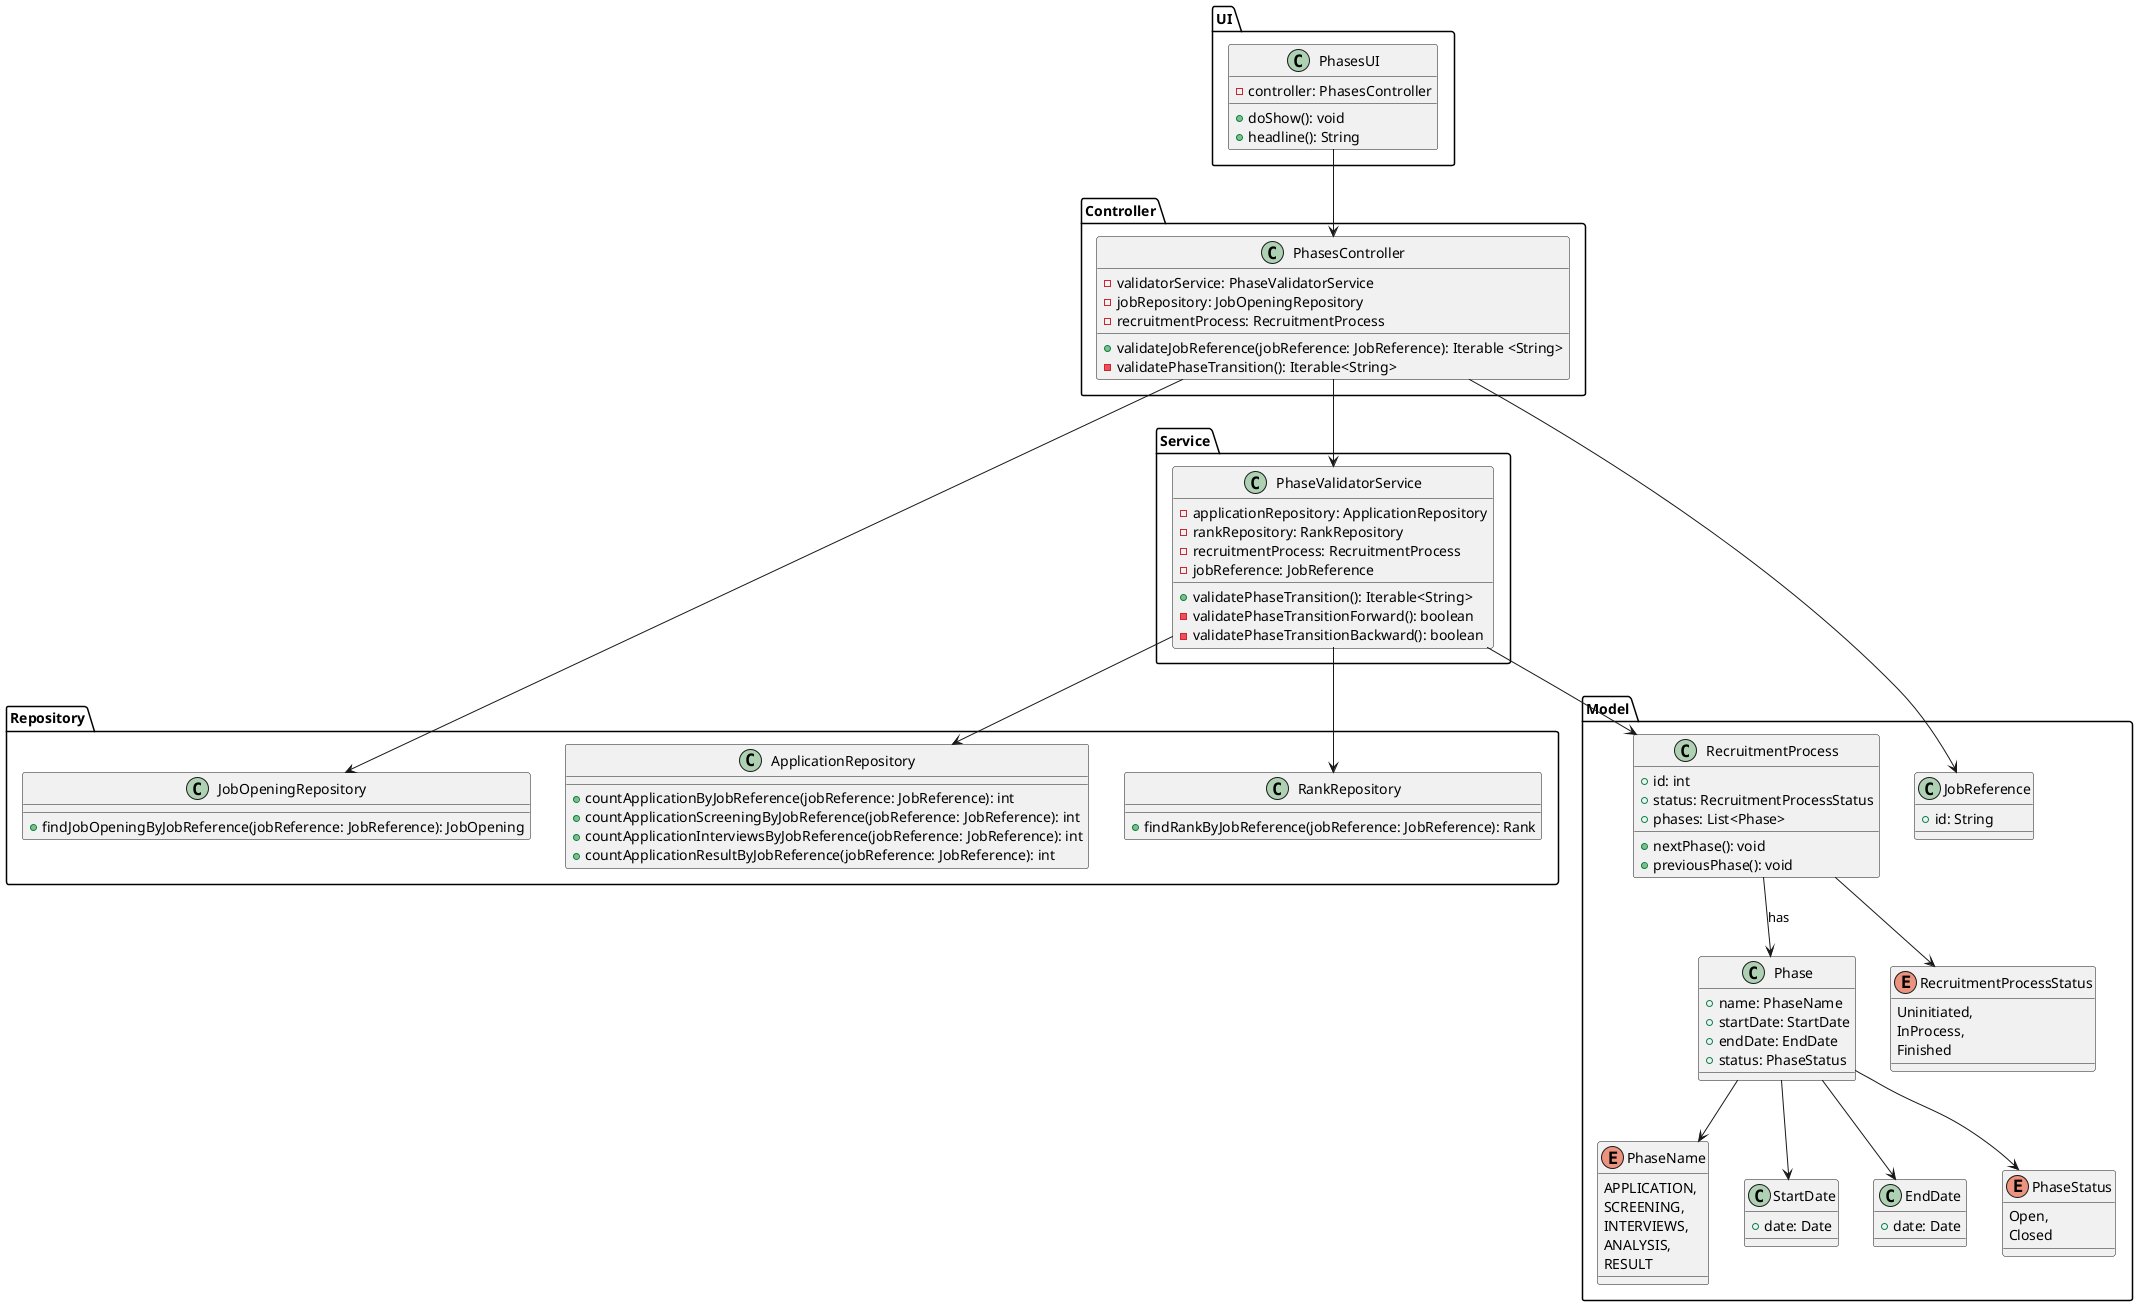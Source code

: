 @startuml ClassDiagram

package Controller {
    class PhasesController {
        - validatorService: PhaseValidatorService
        - jobRepository: JobOpeningRepository
        - recruitmentProcess: RecruitmentProcess
        + validateJobReference(jobReference: JobReference): Iterable <String>
        - validatePhaseTransition(): Iterable<String>
    }
}

package Service {
    class PhaseValidatorService {
        - applicationRepository: ApplicationRepository
        - rankRepository: RankRepository
        - recruitmentProcess: RecruitmentProcess
        - jobReference: JobReference
        + validatePhaseTransition(): Iterable<String>
        - validatePhaseTransitionForward(): boolean
        - validatePhaseTransitionBackward(): boolean
    }
}

package Repository {
    class JobOpeningRepository {
        + findJobOpeningByJobReference(jobReference: JobReference): JobOpening
    }

    class ApplicationRepository {
        + countApplicationByJobReference(jobReference: JobReference): int
        + countApplicationScreeningByJobReference(jobReference: JobReference): int
        + countApplicationInterviewsByJobReference(jobReference: JobReference): int
        + countApplicationResultByJobReference(jobReference: JobReference): int
    }

    class RankRepository {
        + findRankByJobReference(jobReference: JobReference): Rank
    }
}

package Model {

    class JobReference {
        +id: String
    }

    class RecruitmentProcess {
        +id: int
        +status: RecruitmentProcessStatus
        +phases: List<Phase>
        + nextPhase(): void
        + previousPhase(): void
    }

    class Phase {
        +name: PhaseName
        +startDate: StartDate
        +endDate: EndDate
        +status: PhaseStatus
    }

    enum PhaseName {
        APPLICATION,
        SCREENING,
        INTERVIEWS,
        ANALYSIS,
        RESULT
    }

    class StartDate {
        +date: Date
    }

    class EndDate {
        +date: Date
    }

    enum PhaseStatus {
        Open,
        Closed
    }

    enum RecruitmentProcessStatus {
        Uninitiated,
        InProcess,
        Finished
    }
}

package UI {
    class PhasesUI {
        - controller: PhasesController
        + doShow(): void
        + headline(): String
    }
}

PhasesController --> PhaseValidatorService
PhasesController --> JobOpeningRepository
PhasesController --> JobReference
PhaseValidatorService --> ApplicationRepository
PhaseValidatorService --> RecruitmentProcess
PhaseValidatorService --> RankRepository
RecruitmentProcess --> Phase : "has"
Phase --> PhaseName
Phase --> StartDate
Phase --> EndDate
Phase --> PhaseStatus
RecruitmentProcess --> RecruitmentProcessStatus

PhasesUI --> PhasesController

@enduml
